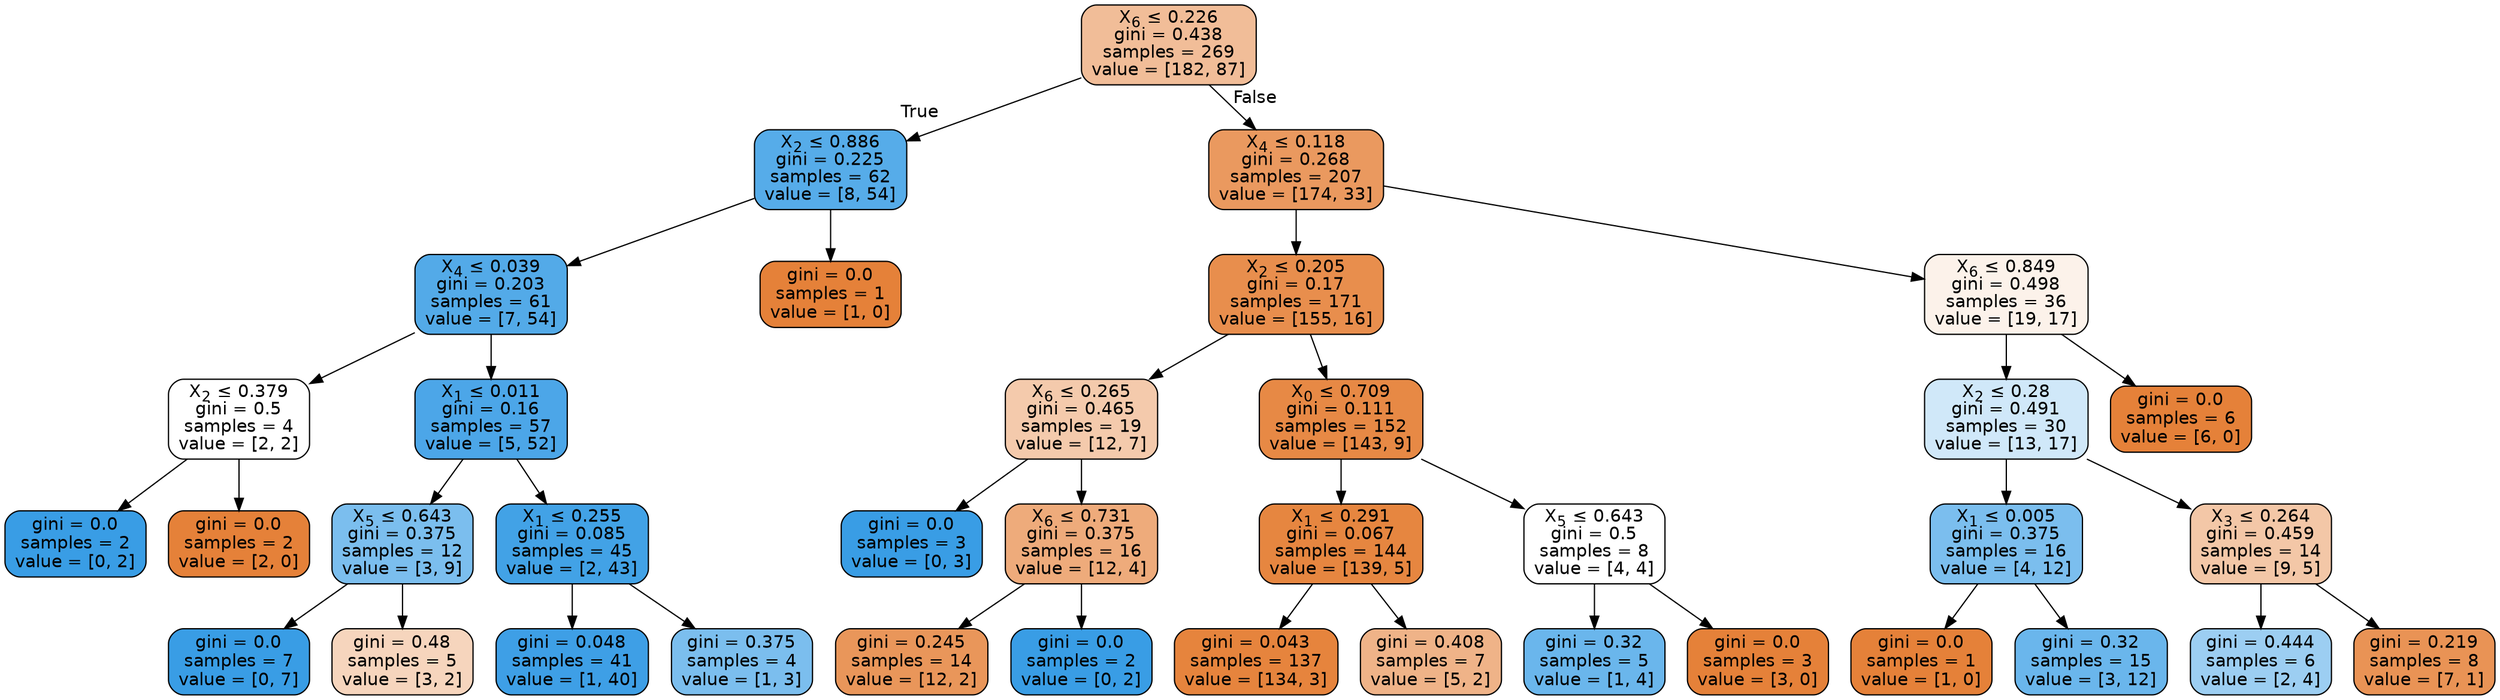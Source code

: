 digraph Tree {
node [shape=box, style="filled, rounded", color="black", fontname=helvetica] ;
edge [fontname=helvetica] ;
0 [label=<X<SUB>6</SUB> &le; 0.226<br/>gini = 0.438<br/>samples = 269<br/>value = [182, 87]>, fillcolor="#f1bd98"] ;
1 [label=<X<SUB>2</SUB> &le; 0.886<br/>gini = 0.225<br/>samples = 62<br/>value = [8, 54]>, fillcolor="#56ace9"] ;
0 -> 1 [labeldistance=2.5, labelangle=45, headlabel="True"] ;
2 [label=<X<SUB>4</SUB> &le; 0.039<br/>gini = 0.203<br/>samples = 61<br/>value = [7, 54]>, fillcolor="#53aae8"] ;
1 -> 2 ;
3 [label=<X<SUB>2</SUB> &le; 0.379<br/>gini = 0.5<br/>samples = 4<br/>value = [2, 2]>, fillcolor="#ffffff"] ;
2 -> 3 ;
4 [label=<gini = 0.0<br/>samples = 2<br/>value = [0, 2]>, fillcolor="#399de5"] ;
3 -> 4 ;
5 [label=<gini = 0.0<br/>samples = 2<br/>value = [2, 0]>, fillcolor="#e58139"] ;
3 -> 5 ;
6 [label=<X<SUB>1</SUB> &le; 0.011<br/>gini = 0.16<br/>samples = 57<br/>value = [5, 52]>, fillcolor="#4ca6e8"] ;
2 -> 6 ;
7 [label=<X<SUB>5</SUB> &le; 0.643<br/>gini = 0.375<br/>samples = 12<br/>value = [3, 9]>, fillcolor="#7bbeee"] ;
6 -> 7 ;
8 [label=<gini = 0.0<br/>samples = 7<br/>value = [0, 7]>, fillcolor="#399de5"] ;
7 -> 8 ;
9 [label=<gini = 0.48<br/>samples = 5<br/>value = [3, 2]>, fillcolor="#f6d5bd"] ;
7 -> 9 ;
10 [label=<X<SUB>1</SUB> &le; 0.255<br/>gini = 0.085<br/>samples = 45<br/>value = [2, 43]>, fillcolor="#42a2e6"] ;
6 -> 10 ;
11 [label=<gini = 0.048<br/>samples = 41<br/>value = [1, 40]>, fillcolor="#3e9fe6"] ;
10 -> 11 ;
12 [label=<gini = 0.375<br/>samples = 4<br/>value = [1, 3]>, fillcolor="#7bbeee"] ;
10 -> 12 ;
13 [label=<gini = 0.0<br/>samples = 1<br/>value = [1, 0]>, fillcolor="#e58139"] ;
1 -> 13 ;
14 [label=<X<SUB>4</SUB> &le; 0.118<br/>gini = 0.268<br/>samples = 207<br/>value = [174, 33]>, fillcolor="#ea995f"] ;
0 -> 14 [labeldistance=2.5, labelangle=-45, headlabel="False"] ;
15 [label=<X<SUB>2</SUB> &le; 0.205<br/>gini = 0.17<br/>samples = 171<br/>value = [155, 16]>, fillcolor="#e88e4d"] ;
14 -> 15 ;
16 [label=<X<SUB>6</SUB> &le; 0.265<br/>gini = 0.465<br/>samples = 19<br/>value = [12, 7]>, fillcolor="#f4caac"] ;
15 -> 16 ;
17 [label=<gini = 0.0<br/>samples = 3<br/>value = [0, 3]>, fillcolor="#399de5"] ;
16 -> 17 ;
18 [label=<X<SUB>6</SUB> &le; 0.731<br/>gini = 0.375<br/>samples = 16<br/>value = [12, 4]>, fillcolor="#eeab7b"] ;
16 -> 18 ;
19 [label=<gini = 0.245<br/>samples = 14<br/>value = [12, 2]>, fillcolor="#e9965a"] ;
18 -> 19 ;
20 [label=<gini = 0.0<br/>samples = 2<br/>value = [0, 2]>, fillcolor="#399de5"] ;
18 -> 20 ;
21 [label=<X<SUB>0</SUB> &le; 0.709<br/>gini = 0.111<br/>samples = 152<br/>value = [143, 9]>, fillcolor="#e78945"] ;
15 -> 21 ;
22 [label=<X<SUB>1</SUB> &le; 0.291<br/>gini = 0.067<br/>samples = 144<br/>value = [139, 5]>, fillcolor="#e68640"] ;
21 -> 22 ;
23 [label=<gini = 0.043<br/>samples = 137<br/>value = [134, 3]>, fillcolor="#e6843d"] ;
22 -> 23 ;
24 [label=<gini = 0.408<br/>samples = 7<br/>value = [5, 2]>, fillcolor="#efb388"] ;
22 -> 24 ;
25 [label=<X<SUB>5</SUB> &le; 0.643<br/>gini = 0.5<br/>samples = 8<br/>value = [4, 4]>, fillcolor="#ffffff"] ;
21 -> 25 ;
26 [label=<gini = 0.32<br/>samples = 5<br/>value = [1, 4]>, fillcolor="#6ab6ec"] ;
25 -> 26 ;
27 [label=<gini = 0.0<br/>samples = 3<br/>value = [3, 0]>, fillcolor="#e58139"] ;
25 -> 27 ;
28 [label=<X<SUB>6</SUB> &le; 0.849<br/>gini = 0.498<br/>samples = 36<br/>value = [19, 17]>, fillcolor="#fcf2ea"] ;
14 -> 28 ;
29 [label=<X<SUB>2</SUB> &le; 0.28<br/>gini = 0.491<br/>samples = 30<br/>value = [13, 17]>, fillcolor="#d0e8f9"] ;
28 -> 29 ;
30 [label=<X<SUB>1</SUB> &le; 0.005<br/>gini = 0.375<br/>samples = 16<br/>value = [4, 12]>, fillcolor="#7bbeee"] ;
29 -> 30 ;
31 [label=<gini = 0.0<br/>samples = 1<br/>value = [1, 0]>, fillcolor="#e58139"] ;
30 -> 31 ;
32 [label=<gini = 0.32<br/>samples = 15<br/>value = [3, 12]>, fillcolor="#6ab6ec"] ;
30 -> 32 ;
33 [label=<X<SUB>3</SUB> &le; 0.264<br/>gini = 0.459<br/>samples = 14<br/>value = [9, 5]>, fillcolor="#f3c7a7"] ;
29 -> 33 ;
34 [label=<gini = 0.444<br/>samples = 6<br/>value = [2, 4]>, fillcolor="#9ccef2"] ;
33 -> 34 ;
35 [label=<gini = 0.219<br/>samples = 8<br/>value = [7, 1]>, fillcolor="#e99355"] ;
33 -> 35 ;
36 [label=<gini = 0.0<br/>samples = 6<br/>value = [6, 0]>, fillcolor="#e58139"] ;
28 -> 36 ;
}